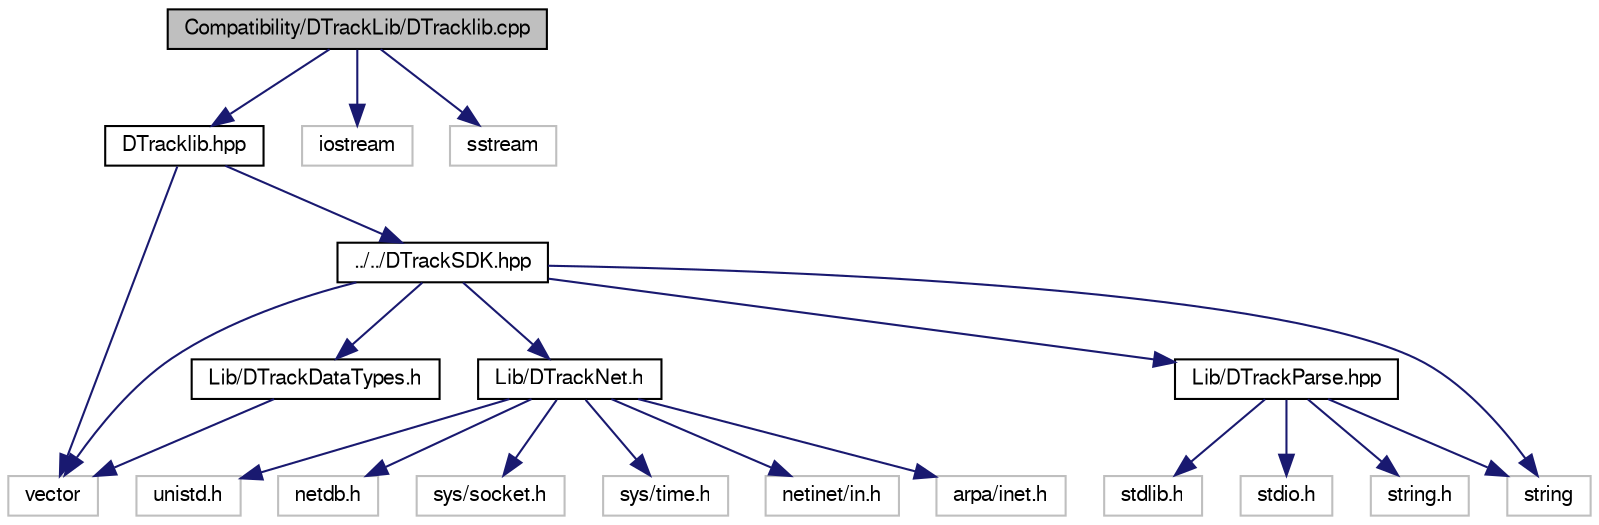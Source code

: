 digraph G
{
  edge [fontname="FreeSans",fontsize=10,labelfontname="FreeSans",labelfontsize=10];
  node [fontname="FreeSans",fontsize=10,shape=record];
  Node1 [label="Compatibility/DTrackLib/DTracklib.cpp",height=0.2,width=0.4,color="black", fillcolor="grey75", style="filled" fontcolor="black"];
  Node1 -> Node2 [color="midnightblue",fontsize=10,style="solid",fontname="FreeSans"];
  Node2 [label="DTracklib.hpp",height=0.2,width=0.4,color="black", fillcolor="white", style="filled",URL="$_compatibility_2_d_track_lib_2_d_tracklib_8hpp.html"];
  Node2 -> Node3 [color="midnightblue",fontsize=10,style="solid",fontname="FreeSans"];
  Node3 [label="vector",height=0.2,width=0.4,color="grey75", fillcolor="white", style="filled"];
  Node2 -> Node4 [color="midnightblue",fontsize=10,style="solid",fontname="FreeSans"];
  Node4 [label="../../DTrackSDK.hpp",height=0.2,width=0.4,color="black", fillcolor="white", style="filled",URL="$_d_track_s_d_k_8hpp.html"];
  Node4 -> Node5 [color="midnightblue",fontsize=10,style="solid",fontname="FreeSans"];
  Node5 [label="Lib/DTrackDataTypes.h",height=0.2,width=0.4,color="black", fillcolor="white", style="filled",URL="$_lib_2_d_track_data_types_8h.html"];
  Node5 -> Node3 [color="midnightblue",fontsize=10,style="solid",fontname="FreeSans"];
  Node4 -> Node6 [color="midnightblue",fontsize=10,style="solid",fontname="FreeSans"];
  Node6 [label="Lib/DTrackNet.h",height=0.2,width=0.4,color="black", fillcolor="white", style="filled",URL="$_lib_2_d_track_net_8h.html"];
  Node6 -> Node7 [color="midnightblue",fontsize=10,style="solid",fontname="FreeSans"];
  Node7 [label="unistd.h",height=0.2,width=0.4,color="grey75", fillcolor="white", style="filled"];
  Node6 -> Node8 [color="midnightblue",fontsize=10,style="solid",fontname="FreeSans"];
  Node8 [label="netdb.h",height=0.2,width=0.4,color="grey75", fillcolor="white", style="filled"];
  Node6 -> Node9 [color="midnightblue",fontsize=10,style="solid",fontname="FreeSans"];
  Node9 [label="sys/socket.h",height=0.2,width=0.4,color="grey75", fillcolor="white", style="filled"];
  Node6 -> Node10 [color="midnightblue",fontsize=10,style="solid",fontname="FreeSans"];
  Node10 [label="sys/time.h",height=0.2,width=0.4,color="grey75", fillcolor="white", style="filled"];
  Node6 -> Node11 [color="midnightblue",fontsize=10,style="solid",fontname="FreeSans"];
  Node11 [label="netinet/in.h",height=0.2,width=0.4,color="grey75", fillcolor="white", style="filled"];
  Node6 -> Node12 [color="midnightblue",fontsize=10,style="solid",fontname="FreeSans"];
  Node12 [label="arpa/inet.h",height=0.2,width=0.4,color="grey75", fillcolor="white", style="filled"];
  Node4 -> Node13 [color="midnightblue",fontsize=10,style="solid",fontname="FreeSans"];
  Node13 [label="Lib/DTrackParse.hpp",height=0.2,width=0.4,color="black", fillcolor="white", style="filled",URL="$_lib_2_d_track_parse_8hpp.html"];
  Node13 -> Node14 [color="midnightblue",fontsize=10,style="solid",fontname="FreeSans"];
  Node14 [label="stdlib.h",height=0.2,width=0.4,color="grey75", fillcolor="white", style="filled"];
  Node13 -> Node15 [color="midnightblue",fontsize=10,style="solid",fontname="FreeSans"];
  Node15 [label="stdio.h",height=0.2,width=0.4,color="grey75", fillcolor="white", style="filled"];
  Node13 -> Node16 [color="midnightblue",fontsize=10,style="solid",fontname="FreeSans"];
  Node16 [label="string.h",height=0.2,width=0.4,color="grey75", fillcolor="white", style="filled"];
  Node13 -> Node17 [color="midnightblue",fontsize=10,style="solid",fontname="FreeSans"];
  Node17 [label="string",height=0.2,width=0.4,color="grey75", fillcolor="white", style="filled"];
  Node4 -> Node17 [color="midnightblue",fontsize=10,style="solid",fontname="FreeSans"];
  Node4 -> Node3 [color="midnightblue",fontsize=10,style="solid",fontname="FreeSans"];
  Node1 -> Node18 [color="midnightblue",fontsize=10,style="solid",fontname="FreeSans"];
  Node18 [label="iostream",height=0.2,width=0.4,color="grey75", fillcolor="white", style="filled"];
  Node1 -> Node19 [color="midnightblue",fontsize=10,style="solid",fontname="FreeSans"];
  Node19 [label="sstream",height=0.2,width=0.4,color="grey75", fillcolor="white", style="filled"];
}
